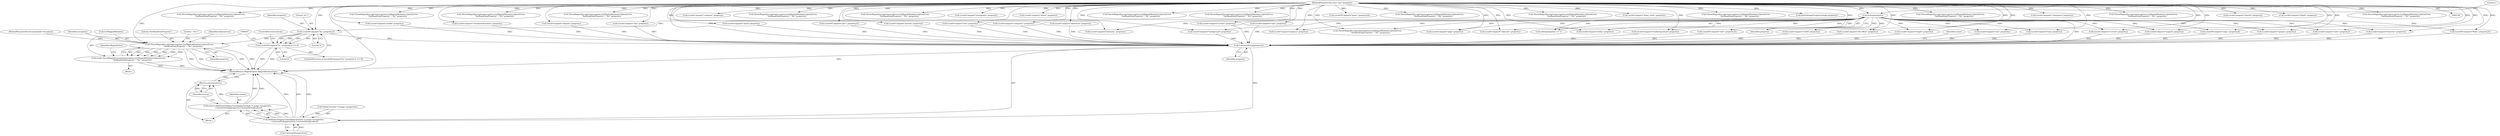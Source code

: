 digraph "0_ImageMagick_b61d35eaccc0a7ddeff8a1c3abfcd0a43ccf210b@pointer" {
"1000630" [label="(Call,LocaleNCompare(\"fx:\",property,3))"];
"1000204" [label="(Call,strlen(property))"];
"1000140" [label="(MethodParameterIn,const char *property)"];
"1000629" [label="(Call,LocaleNCompare(\"fx:\",property,3) == 0)"];
"1000638" [label="(Call,ThrowMagickException(exception,GetMagickModule(),OptionError,\n            \"SetReadOnlyProperty\",\"`%s'\",property))"];
"1000636" [label="(Call,(void) ThrowMagickException(exception,GetMagickModule(),OptionError,\n            \"SetReadOnlyProperty\",\"`%s'\",property))"];
"1001251" [label="(Call,ConstantString(property))"];
"1001245" [label="(Call,AddValueToSplayTree((SplayTreeInfo *) image->properties,\n    ConstantString(property),ConstantString(value)))"];
"1001243" [label="(Call,status=AddValueToSplayTree((SplayTreeInfo *) image->properties,\n    ConstantString(property),ConstantString(value)))"];
"1001255" [label="(Return,return(status);)"];
"1001225" [label="(Call,LocaleNCompare(\"xmp:\",property,4))"];
"1000227" [label="(Call,LocaleNCompare(\"8bim:\",property,5))"];
"1000204" [label="(Call,strlen(property))"];
"1000629" [label="(Call,LocaleNCompare(\"fx:\",property,3) == 0)"];
"1001103" [label="(Call,ThrowMagickException(exception,GetMagickModule(),OptionError,\n            \"SetReadOnlyProperty\",\"`%s'\",property))"];
"1001252" [label="(Identifier,property)"];
"1000888" [label="(Call,LocaleCompare(\"mean\",property))"];
"1000203" [label="(Call,strlen(property) <= 1)"];
"1000642" [label="(Literal,\"SetReadOnlyProperty\")"];
"1001246" [label="(Call,(SplayTreeInfo *) image->properties)"];
"1001245" [label="(Call,AddValueToSplayTree((SplayTreeInfo *) image->properties,\n    ConstantString(property),ConstantString(value)))"];
"1001256" [label="(Identifier,status)"];
"1000630" [label="(Call,LocaleNCompare(\"fx:\",property,3))"];
"1000250" [label="(Call,LocaleCompare(\"background\",property))"];
"1000704" [label="(Call,LocaleCompare(\"height\",property))"];
"1000615" [label="(Call,ThrowMagickException(exception,GetMagickModule(),OptionError,\n            \"SetReadOnlyProperty\",\"`%s'\",property))"];
"1001079" [label="(Call,LocaleCompare(\"size\",property))"];
"1000927" [label="(Call,ThrowMagickException(exception,GetMagickModule(),OptionError,\n            \"SetReadOnlyProperty\",\"`%s'\",property))"];
"1000497" [label="(Call,ThrowMagickException(exception,GetMagickModule(),OptionError,\n            \"SetReadOnlyProperty\",\"`%s'\",property))"];
"1000876" [label="(Call,LocaleCompare(\"magick\",property))"];
"1001148" [label="(Call,LocaleCompare(\"units\",property))"];
"1001203" [label="(Call,LocaleCompare(\"width\",property))"];
"1000316" [label="(Call,LocaleCompare(\"compose\",property))"];
"1001210" [label="(Call,ThrowMagickException(exception,GetMagickModule(),OptionError,\n            \"SetReadOnlyProperty\",\"`%s'\",property))"];
"1000628" [label="(ControlStructure,if (LocaleNCompare(\"fx:\",property,3) == 0))"];
"1001255" [label="(Return,return(status);)"];
"1000813" [label="(Call,LocaleNCompare(\"iptc:\",property,5))"];
"1000857" [label="(Call,LocaleCompare(\"loop\",property))"];
"1000906" [label="(Call,ThrowMagickException(exception,GetMagickModule(),OptionError,\n             \"SetReadOnlyProperty\",\"`%s'\",property))"];
"1000784" [label="(Call,LocaleCompare(\"interpolate\",property))"];
"1000671" [label="(Call,LocaleCompare(\"gravity\",property))"];
"1000632" [label="(Identifier,property)"];
"1000726" [label="(Call,LocaleCompare(\"intensity\",property))"];
"1000140" [label="(MethodParameterIn,const char *property)"];
"1000755" [label="(Call,LocaleCompare(\"intent\",property))"];
"1001181" [label="(Call,LocaleCompare(\"version\",property))"];
"1000899" [label="(Call,LocaleCompare(\"min\",property))"];
"1000345" [label="(Call,LocaleCompare(\"compress\",property))"];
"1000821" [label="(Call,ThrowMagickException(exception,GetMagickModule(),OptionError,\n            \"SetReadOnlyProperty\",\"`%s'\",property))"];
"1000235" [label="(Call,ThrowMagickException(exception,GetMagickModule(),OptionError,\n            \"SetReadOnlyProperty\",\"`%s'\",property))"];
"1000920" [label="(Call,LocaleCompare(\"opaque\",property))"];
"1001085" [label="(Call,LocaleCompare(\"skewness\",property))"];
"1000635" [label="(Block,)"];
"1000634" [label="(Literal,0)"];
"1000643" [label="(Literal,\"`%s'\")"];
"1000835" [label="(Call,LocaleCompare(\"kurtosis\",property))"];
"1000143" [label="(Block,)"];
"1001046" [label="(Call,LocaleCompare(\"rendering-intent\",property))"];
"1000636" [label="(Call,(void) ThrowMagickException(exception,GetMagickModule(),OptionError,\n            \"SetReadOnlyProperty\",\"`%s'\",property))"];
"1000968" [label="(Call,LocaleNCompare(\"pixel:\",property,6))"];
"1000641" [label="(Identifier,OptionError)"];
"1000711" [label="(Call,ThrowMagickException(exception,GetMagickModule(),OptionError,\n            \"SetReadOnlyProperty\",\"`%s'\",property))"];
"1000638" [label="(Call,ThrowMagickException(exception,GetMagickModule(),OptionError,\n            \"SetReadOnlyProperty\",\"`%s'\",property))"];
"1000942" [label="(Call,LocaleCompare(\"page\",property))"];
"1000644" [label="(Identifier,property)"];
"1000142" [label="(MethodParameterIn,ExceptionInfo *exception)"];
"1001091" [label="(Call,LocaleCompare(\"scenes\",property))"];
"1000647" [label="(ControlStructure,break;)"];
"1000882" [label="(Call,LocaleCompare(\"max\",property))"];
"1001233" [label="(Call,ThrowMagickException(exception,GetMagickModule(),OptionError,\n            \"SetReadOnlyProperty\",\"`%s'\",property))"];
"1000987" [label="(Call,LocaleCompare(\"profile\",property))"];
"1000639" [label="(Identifier,exception)"];
"1000490" [label="(Call,LocaleCompare(\"delay_units\",property))"];
"1001096" [label="(Call,LocaleCompare(\"standard-deviation\",property))"];
"1001253" [label="(Call,ConstantString(value))"];
"1000976" [label="(Call,ThrowMagickException(exception,GetMagickModule(),OptionError,\n            \"SetReadOnlyProperty\",\"`%s'\",property))"];
"1000196" [label="(Call,DeleteImageProperty(image,property))"];
"1000607" [label="(Call,LocaleNCompare(\"exif:\",property,5))"];
"1000271" [label="(Call,LocaleCompare(\"channels\",property))"];
"1000633" [label="(Literal,3)"];
"1000574" [label="(Call,LocaleCompare(\"dispose\",property))"];
"1001254" [label="(Identifier,value)"];
"1000842" [label="(Call,ThrowMagickException(exception,GetMagickModule(),OptionError,\n            \"SetReadOnlyProperty\",\"`%s'\",property))"];
"1001243" [label="(Call,status=AddValueToSplayTree((SplayTreeInfo *) image->properties,\n    ConstantString(property),ConstantString(value)))"];
"1000646" [label="(Identifier,MagickFalse)"];
"1000378" [label="(Call,LocaleCompare(\"delay\",property))"];
"1000653" [label="(Call,LocaleCompare(\"gamma\",property))"];
"1000289" [label="(Call,LocaleCompare(\"colorspace\",property))"];
"1000210" [label="(Call,ThrowMagickException(exception,GetMagickModule(),OptionError,\n         \"SetReadOnlyProperty\",\"`%s'\",property))"];
"1001188" [label="(Call,ThrowMagickException(exception,GetMagickModule(),OptionError,\n            \"SetReadOnlyProperty\",\"`%s'\",property))"];
"1001257" [label="(MethodReturn,MagickExport MagickBooleanType)"];
"1000640" [label="(Call,GetMagickModule())"];
"1000508" [label="(Call,LocaleCompare(\"density\",property))"];
"1000205" [label="(Identifier,property)"];
"1000559" [label="(Call,LocaleCompare(\"depth\",property))"];
"1001251" [label="(Call,ConstantString(property))"];
"1001244" [label="(Identifier,status)"];
"1000206" [label="(Literal,1)"];
"1001118" [label="(Call,LocaleCompare(\"tile-offset\",property))"];
"1000894" [label="(Call,LocaleCompare(\"min\",property))"];
"1000631" [label="(Literal,\"fx:\")"];
"1000278" [label="(Call,ThrowMagickException(exception,GetMagickModule(),OptionError,\n            \"SetReadOnlyProperty\",\"`%s'\",property))"];
"1000630" -> "1000629"  [label="AST: "];
"1000630" -> "1000633"  [label="CFG: "];
"1000631" -> "1000630"  [label="AST: "];
"1000632" -> "1000630"  [label="AST: "];
"1000633" -> "1000630"  [label="AST: "];
"1000634" -> "1000630"  [label="CFG: "];
"1000630" -> "1000629"  [label="DDG: "];
"1000630" -> "1000629"  [label="DDG: "];
"1000630" -> "1000629"  [label="DDG: "];
"1000204" -> "1000630"  [label="DDG: "];
"1000140" -> "1000630"  [label="DDG: "];
"1000630" -> "1000638"  [label="DDG: "];
"1000630" -> "1001251"  [label="DDG: "];
"1000204" -> "1000203"  [label="AST: "];
"1000204" -> "1000205"  [label="CFG: "];
"1000205" -> "1000204"  [label="AST: "];
"1000206" -> "1000204"  [label="CFG: "];
"1000204" -> "1000203"  [label="DDG: "];
"1000140" -> "1000204"  [label="DDG: "];
"1000204" -> "1000210"  [label="DDG: "];
"1000204" -> "1000227"  [label="DDG: "];
"1000204" -> "1000250"  [label="DDG: "];
"1000204" -> "1000271"  [label="DDG: "];
"1000204" -> "1000378"  [label="DDG: "];
"1000204" -> "1000607"  [label="DDG: "];
"1000204" -> "1000653"  [label="DDG: "];
"1000204" -> "1000704"  [label="DDG: "];
"1000204" -> "1000726"  [label="DDG: "];
"1000204" -> "1000835"  [label="DDG: "];
"1000204" -> "1000857"  [label="DDG: "];
"1000204" -> "1000876"  [label="DDG: "];
"1000204" -> "1000920"  [label="DDG: "];
"1000204" -> "1000942"  [label="DDG: "];
"1000204" -> "1001046"  [label="DDG: "];
"1000204" -> "1001079"  [label="DDG: "];
"1000204" -> "1001118"  [label="DDG: "];
"1000204" -> "1001148"  [label="DDG: "];
"1000204" -> "1001181"  [label="DDG: "];
"1000204" -> "1001203"  [label="DDG: "];
"1000204" -> "1001225"  [label="DDG: "];
"1000204" -> "1001251"  [label="DDG: "];
"1000140" -> "1000138"  [label="AST: "];
"1000140" -> "1001257"  [label="DDG: "];
"1000140" -> "1000196"  [label="DDG: "];
"1000140" -> "1000210"  [label="DDG: "];
"1000140" -> "1000227"  [label="DDG: "];
"1000140" -> "1000235"  [label="DDG: "];
"1000140" -> "1000250"  [label="DDG: "];
"1000140" -> "1000271"  [label="DDG: "];
"1000140" -> "1000278"  [label="DDG: "];
"1000140" -> "1000289"  [label="DDG: "];
"1000140" -> "1000316"  [label="DDG: "];
"1000140" -> "1000345"  [label="DDG: "];
"1000140" -> "1000378"  [label="DDG: "];
"1000140" -> "1000490"  [label="DDG: "];
"1000140" -> "1000497"  [label="DDG: "];
"1000140" -> "1000508"  [label="DDG: "];
"1000140" -> "1000559"  [label="DDG: "];
"1000140" -> "1000574"  [label="DDG: "];
"1000140" -> "1000607"  [label="DDG: "];
"1000140" -> "1000615"  [label="DDG: "];
"1000140" -> "1000638"  [label="DDG: "];
"1000140" -> "1000653"  [label="DDG: "];
"1000140" -> "1000671"  [label="DDG: "];
"1000140" -> "1000704"  [label="DDG: "];
"1000140" -> "1000711"  [label="DDG: "];
"1000140" -> "1000726"  [label="DDG: "];
"1000140" -> "1000755"  [label="DDG: "];
"1000140" -> "1000784"  [label="DDG: "];
"1000140" -> "1000813"  [label="DDG: "];
"1000140" -> "1000821"  [label="DDG: "];
"1000140" -> "1000835"  [label="DDG: "];
"1000140" -> "1000842"  [label="DDG: "];
"1000140" -> "1000857"  [label="DDG: "];
"1000140" -> "1000876"  [label="DDG: "];
"1000140" -> "1000882"  [label="DDG: "];
"1000140" -> "1000888"  [label="DDG: "];
"1000140" -> "1000894"  [label="DDG: "];
"1000140" -> "1000899"  [label="DDG: "];
"1000140" -> "1000906"  [label="DDG: "];
"1000140" -> "1000920"  [label="DDG: "];
"1000140" -> "1000927"  [label="DDG: "];
"1000140" -> "1000942"  [label="DDG: "];
"1000140" -> "1000968"  [label="DDG: "];
"1000140" -> "1000976"  [label="DDG: "];
"1000140" -> "1000987"  [label="DDG: "];
"1000140" -> "1001046"  [label="DDG: "];
"1000140" -> "1001079"  [label="DDG: "];
"1000140" -> "1001085"  [label="DDG: "];
"1000140" -> "1001091"  [label="DDG: "];
"1000140" -> "1001096"  [label="DDG: "];
"1000140" -> "1001103"  [label="DDG: "];
"1000140" -> "1001118"  [label="DDG: "];
"1000140" -> "1001148"  [label="DDG: "];
"1000140" -> "1001181"  [label="DDG: "];
"1000140" -> "1001188"  [label="DDG: "];
"1000140" -> "1001203"  [label="DDG: "];
"1000140" -> "1001210"  [label="DDG: "];
"1000140" -> "1001225"  [label="DDG: "];
"1000140" -> "1001233"  [label="DDG: "];
"1000140" -> "1001251"  [label="DDG: "];
"1000629" -> "1000628"  [label="AST: "];
"1000629" -> "1000634"  [label="CFG: "];
"1000634" -> "1000629"  [label="AST: "];
"1000637" -> "1000629"  [label="CFG: "];
"1000647" -> "1000629"  [label="CFG: "];
"1000629" -> "1001257"  [label="DDG: "];
"1000629" -> "1001257"  [label="DDG: "];
"1000638" -> "1000636"  [label="AST: "];
"1000638" -> "1000644"  [label="CFG: "];
"1000639" -> "1000638"  [label="AST: "];
"1000640" -> "1000638"  [label="AST: "];
"1000641" -> "1000638"  [label="AST: "];
"1000642" -> "1000638"  [label="AST: "];
"1000643" -> "1000638"  [label="AST: "];
"1000644" -> "1000638"  [label="AST: "];
"1000636" -> "1000638"  [label="CFG: "];
"1000638" -> "1001257"  [label="DDG: "];
"1000638" -> "1001257"  [label="DDG: "];
"1000638" -> "1001257"  [label="DDG: "];
"1000638" -> "1001257"  [label="DDG: "];
"1000638" -> "1000636"  [label="DDG: "];
"1000638" -> "1000636"  [label="DDG: "];
"1000638" -> "1000636"  [label="DDG: "];
"1000638" -> "1000636"  [label="DDG: "];
"1000638" -> "1000636"  [label="DDG: "];
"1000638" -> "1000636"  [label="DDG: "];
"1000142" -> "1000638"  [label="DDG: "];
"1000636" -> "1000635"  [label="AST: "];
"1000637" -> "1000636"  [label="AST: "];
"1000646" -> "1000636"  [label="CFG: "];
"1000636" -> "1001257"  [label="DDG: "];
"1000636" -> "1001257"  [label="DDG: "];
"1001251" -> "1001245"  [label="AST: "];
"1001251" -> "1001252"  [label="CFG: "];
"1001252" -> "1001251"  [label="AST: "];
"1001254" -> "1001251"  [label="CFG: "];
"1001251" -> "1001257"  [label="DDG: "];
"1001251" -> "1001245"  [label="DDG: "];
"1000876" -> "1001251"  [label="DDG: "];
"1001203" -> "1001251"  [label="DDG: "];
"1000882" -> "1001251"  [label="DDG: "];
"1001148" -> "1001251"  [label="DDG: "];
"1000345" -> "1001251"  [label="DDG: "];
"1001181" -> "1001251"  [label="DDG: "];
"1001225" -> "1001251"  [label="DDG: "];
"1001118" -> "1001251"  [label="DDG: "];
"1000899" -> "1001251"  [label="DDG: "];
"1001085" -> "1001251"  [label="DDG: "];
"1000987" -> "1001251"  [label="DDG: "];
"1001096" -> "1001251"  [label="DDG: "];
"1001046" -> "1001251"  [label="DDG: "];
"1000857" -> "1001251"  [label="DDG: "];
"1000227" -> "1001251"  [label="DDG: "];
"1000250" -> "1001251"  [label="DDG: "];
"1000888" -> "1001251"  [label="DDG: "];
"1000704" -> "1001251"  [label="DDG: "];
"1000813" -> "1001251"  [label="DDG: "];
"1001091" -> "1001251"  [label="DDG: "];
"1000574" -> "1001251"  [label="DDG: "];
"1000894" -> "1001251"  [label="DDG: "];
"1001079" -> "1001251"  [label="DDG: "];
"1000607" -> "1001251"  [label="DDG: "];
"1000671" -> "1001251"  [label="DDG: "];
"1000835" -> "1001251"  [label="DDG: "];
"1000920" -> "1001251"  [label="DDG: "];
"1001245" -> "1001243"  [label="AST: "];
"1001245" -> "1001253"  [label="CFG: "];
"1001246" -> "1001245"  [label="AST: "];
"1001253" -> "1001245"  [label="AST: "];
"1001243" -> "1001245"  [label="CFG: "];
"1001245" -> "1001257"  [label="DDG: "];
"1001245" -> "1001257"  [label="DDG: "];
"1001245" -> "1001257"  [label="DDG: "];
"1001245" -> "1001243"  [label="DDG: "];
"1001245" -> "1001243"  [label="DDG: "];
"1001245" -> "1001243"  [label="DDG: "];
"1001246" -> "1001245"  [label="DDG: "];
"1001253" -> "1001245"  [label="DDG: "];
"1001243" -> "1000143"  [label="AST: "];
"1001244" -> "1001243"  [label="AST: "];
"1001256" -> "1001243"  [label="CFG: "];
"1001243" -> "1001257"  [label="DDG: "];
"1001243" -> "1001257"  [label="DDG: "];
"1001243" -> "1001255"  [label="DDG: "];
"1001255" -> "1000143"  [label="AST: "];
"1001255" -> "1001256"  [label="CFG: "];
"1001256" -> "1001255"  [label="AST: "];
"1001257" -> "1001255"  [label="CFG: "];
"1001255" -> "1001257"  [label="DDG: "];
"1001256" -> "1001255"  [label="DDG: "];
}
